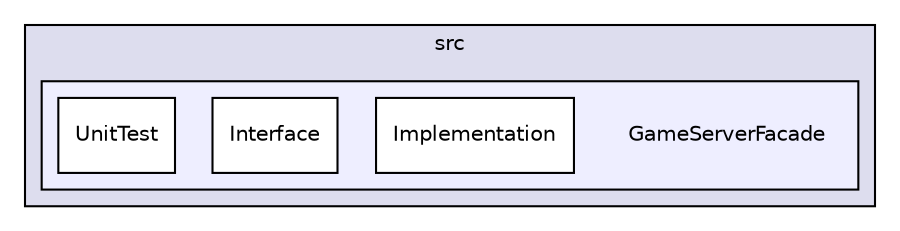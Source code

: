 digraph "D:/Work/Programmieren/Java/D-MARLA/Implementation/MARLA-Server/ServerFacade/src/GameServerFacade" {
  compound=true
  node [ fontsize="10", fontname="Helvetica"];
  edge [ labelfontsize="10", labelfontname="Helvetica"];
  subgraph clusterdir_8b914307714837b799383a68446c59ed {
    graph [ bgcolor="#ddddee", pencolor="black", label="src" fontname="Helvetica", fontsize="10", URL="dir_8b914307714837b799383a68446c59ed.html"]
  subgraph clusterdir_dc286b4d5c4c228d05f67d4670965764 {
    graph [ bgcolor="#eeeeff", pencolor="black", label="" URL="dir_dc286b4d5c4c228d05f67d4670965764.html"];
    dir_dc286b4d5c4c228d05f67d4670965764 [shape=plaintext label="GameServerFacade"];
    dir_de640b1da48dba894b08e1ba19d05654 [shape=box label="Implementation" color="black" fillcolor="white" style="filled" URL="dir_de640b1da48dba894b08e1ba19d05654.html"];
    dir_b59848bf394ef2d483205192aa46f849 [shape=box label="Interface" color="black" fillcolor="white" style="filled" URL="dir_b59848bf394ef2d483205192aa46f849.html"];
    dir_02961653530d0285ea8332f2754d00bf [shape=box label="UnitTest" color="black" fillcolor="white" style="filled" URL="dir_02961653530d0285ea8332f2754d00bf.html"];
  }
  }
}
